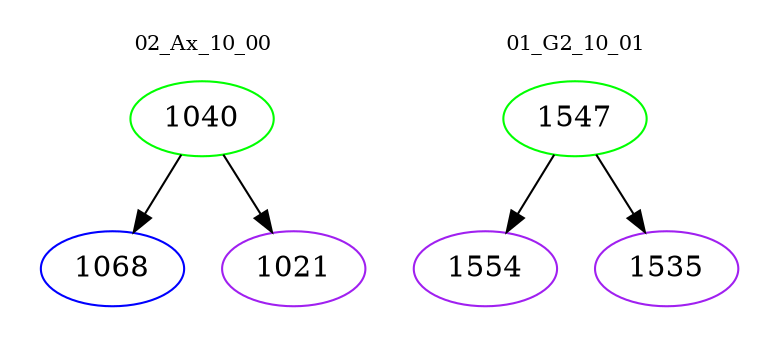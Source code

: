 digraph{
subgraph cluster_0 {
color = white
label = "02_Ax_10_00";
fontsize=10;
T0_1040 [label="1040", color="green"]
T0_1040 -> T0_1068 [color="black"]
T0_1068 [label="1068", color="blue"]
T0_1040 -> T0_1021 [color="black"]
T0_1021 [label="1021", color="purple"]
}
subgraph cluster_1 {
color = white
label = "01_G2_10_01";
fontsize=10;
T1_1547 [label="1547", color="green"]
T1_1547 -> T1_1554 [color="black"]
T1_1554 [label="1554", color="purple"]
T1_1547 -> T1_1535 [color="black"]
T1_1535 [label="1535", color="purple"]
}
}

